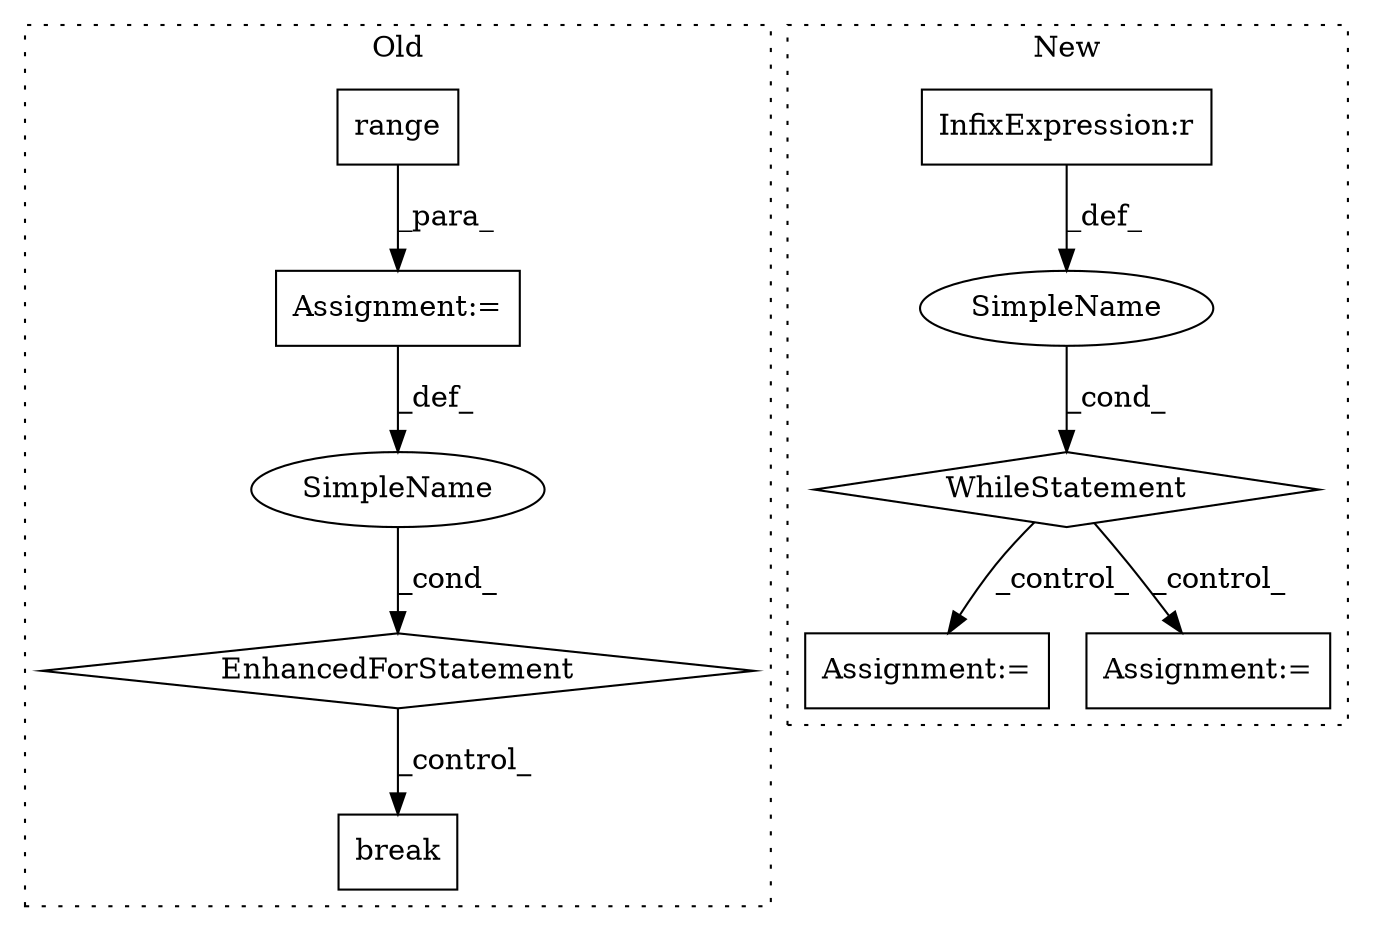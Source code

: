 digraph G {
subgraph cluster0 {
1 [label="break" a="10" s="3267" l="6" shape="box"];
5 [label="Assignment:=" a="7" s="2999,3100" l="69,2" shape="box"];
6 [label="EnhancedForStatement" a="70" s="2999,3100" l="69,2" shape="diamond"];
7 [label="SimpleName" a="42" s="3072" l="1" shape="ellipse"];
10 [label="range" a="32" s="3076,3099" l="6,1" shape="box"];
label = "Old";
style="dotted";
}
subgraph cluster1 {
2 [label="WhileStatement" a="61" s="3241,3273" l="7,2" shape="diamond"];
3 [label="Assignment:=" a="7" s="3410" l="1" shape="box"];
4 [label="SimpleName" a="42" s="" l="" shape="ellipse"];
8 [label="Assignment:=" a="7" s="3434" l="1" shape="box"];
9 [label="InfixExpression:r" a="27" s="3254" l="3" shape="box"];
label = "New";
style="dotted";
}
2 -> 3 [label="_control_"];
2 -> 8 [label="_control_"];
4 -> 2 [label="_cond_"];
5 -> 7 [label="_def_"];
6 -> 1 [label="_control_"];
7 -> 6 [label="_cond_"];
9 -> 4 [label="_def_"];
10 -> 5 [label="_para_"];
}